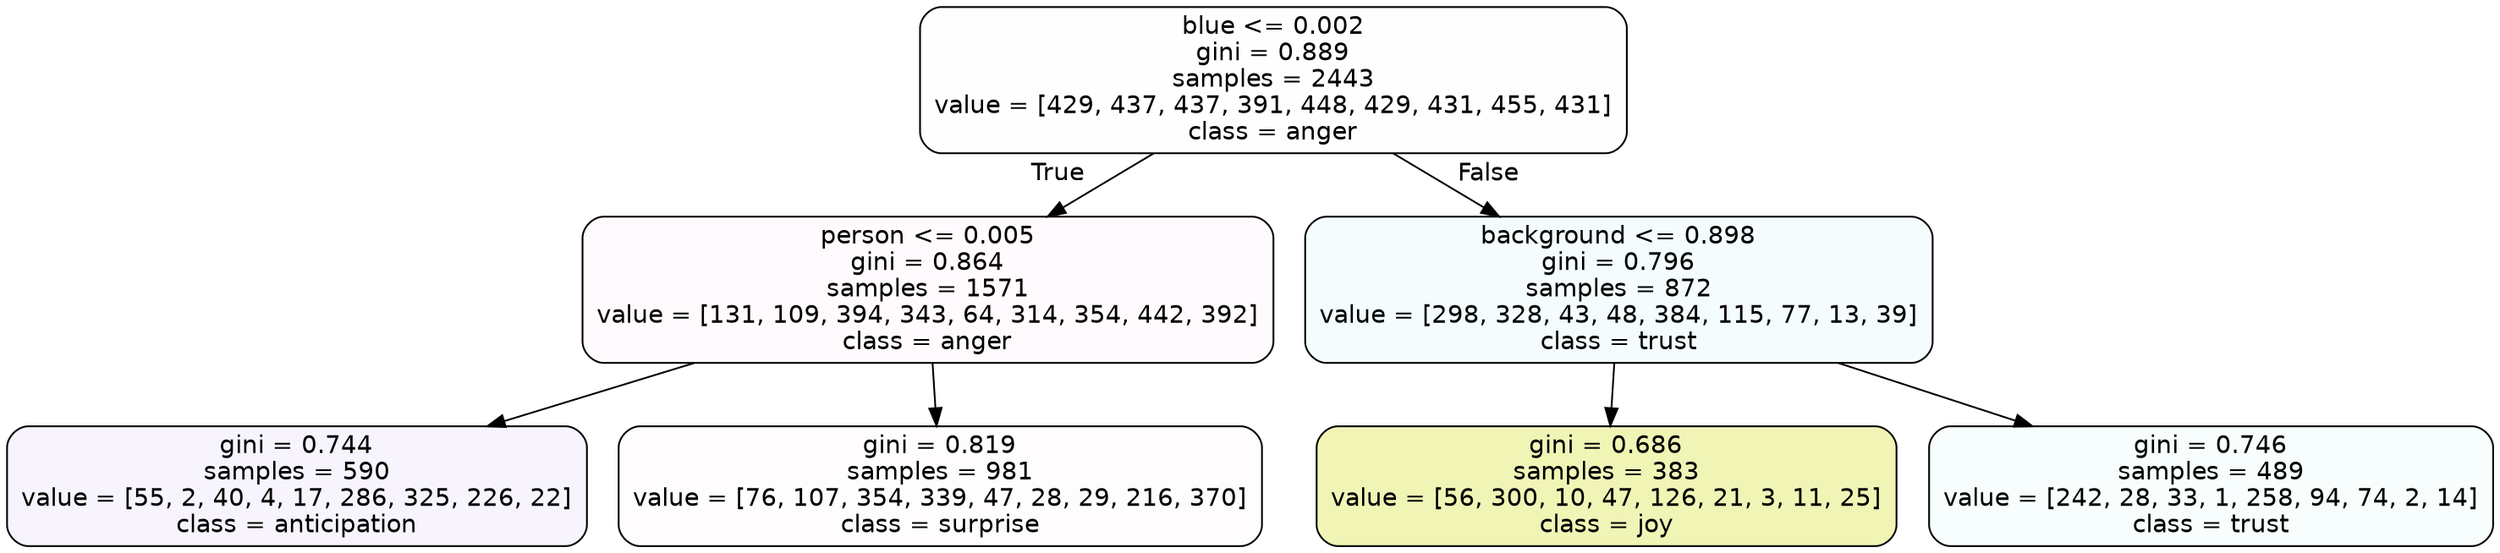 digraph Tree {
node [shape=box, style="filled, rounded", color="black", fontname=helvetica] ;
edge [fontname=helvetica] ;
0 [label="blue <= 0.002\ngini = 0.889\nsamples = 2443\nvalue = [429, 437, 437, 391, 448, 429, 431, 455, 431]\nclass = anger", fillcolor="#e539d701"] ;
1 [label="person <= 0.005\ngini = 0.864\nsamples = 1571\nvalue = [131, 109, 394, 343, 64, 314, 354, 442, 392]\nclass = anger", fillcolor="#e539d706"] ;
0 -> 1 [labeldistance=2.5, labelangle=45, headlabel="True"] ;
2 [label="gini = 0.744\nsamples = 590\nvalue = [55, 2, 40, 4, 17, 286, 325, 226, 22]\nclass = anticipation", fillcolor="#8139e50e"] ;
1 -> 2 ;
3 [label="gini = 0.819\nsamples = 981\nvalue = [76, 107, 354, 339, 47, 28, 29, 216, 370]\nclass = surprise", fillcolor="#e5396403"] ;
1 -> 3 ;
4 [label="background <= 0.898\ngini = 0.796\nsamples = 872\nvalue = [298, 328, 43, 48, 384, 115, 77, 13, 39]\nclass = trust", fillcolor="#39d7e50e"] ;
0 -> 4 [labeldistance=2.5, labelangle=-45, headlabel="False"] ;
5 [label="gini = 0.686\nsamples = 383\nvalue = [56, 300, 10, 47, 126, 21, 3, 11, 25]\nclass = joy", fillcolor="#d7e5395e"] ;
4 -> 5 ;
6 [label="gini = 0.746\nsamples = 489\nvalue = [242, 28, 33, 1, 258, 94, 74, 2, 14]\nclass = trust", fillcolor="#39d7e508"] ;
4 -> 6 ;
}